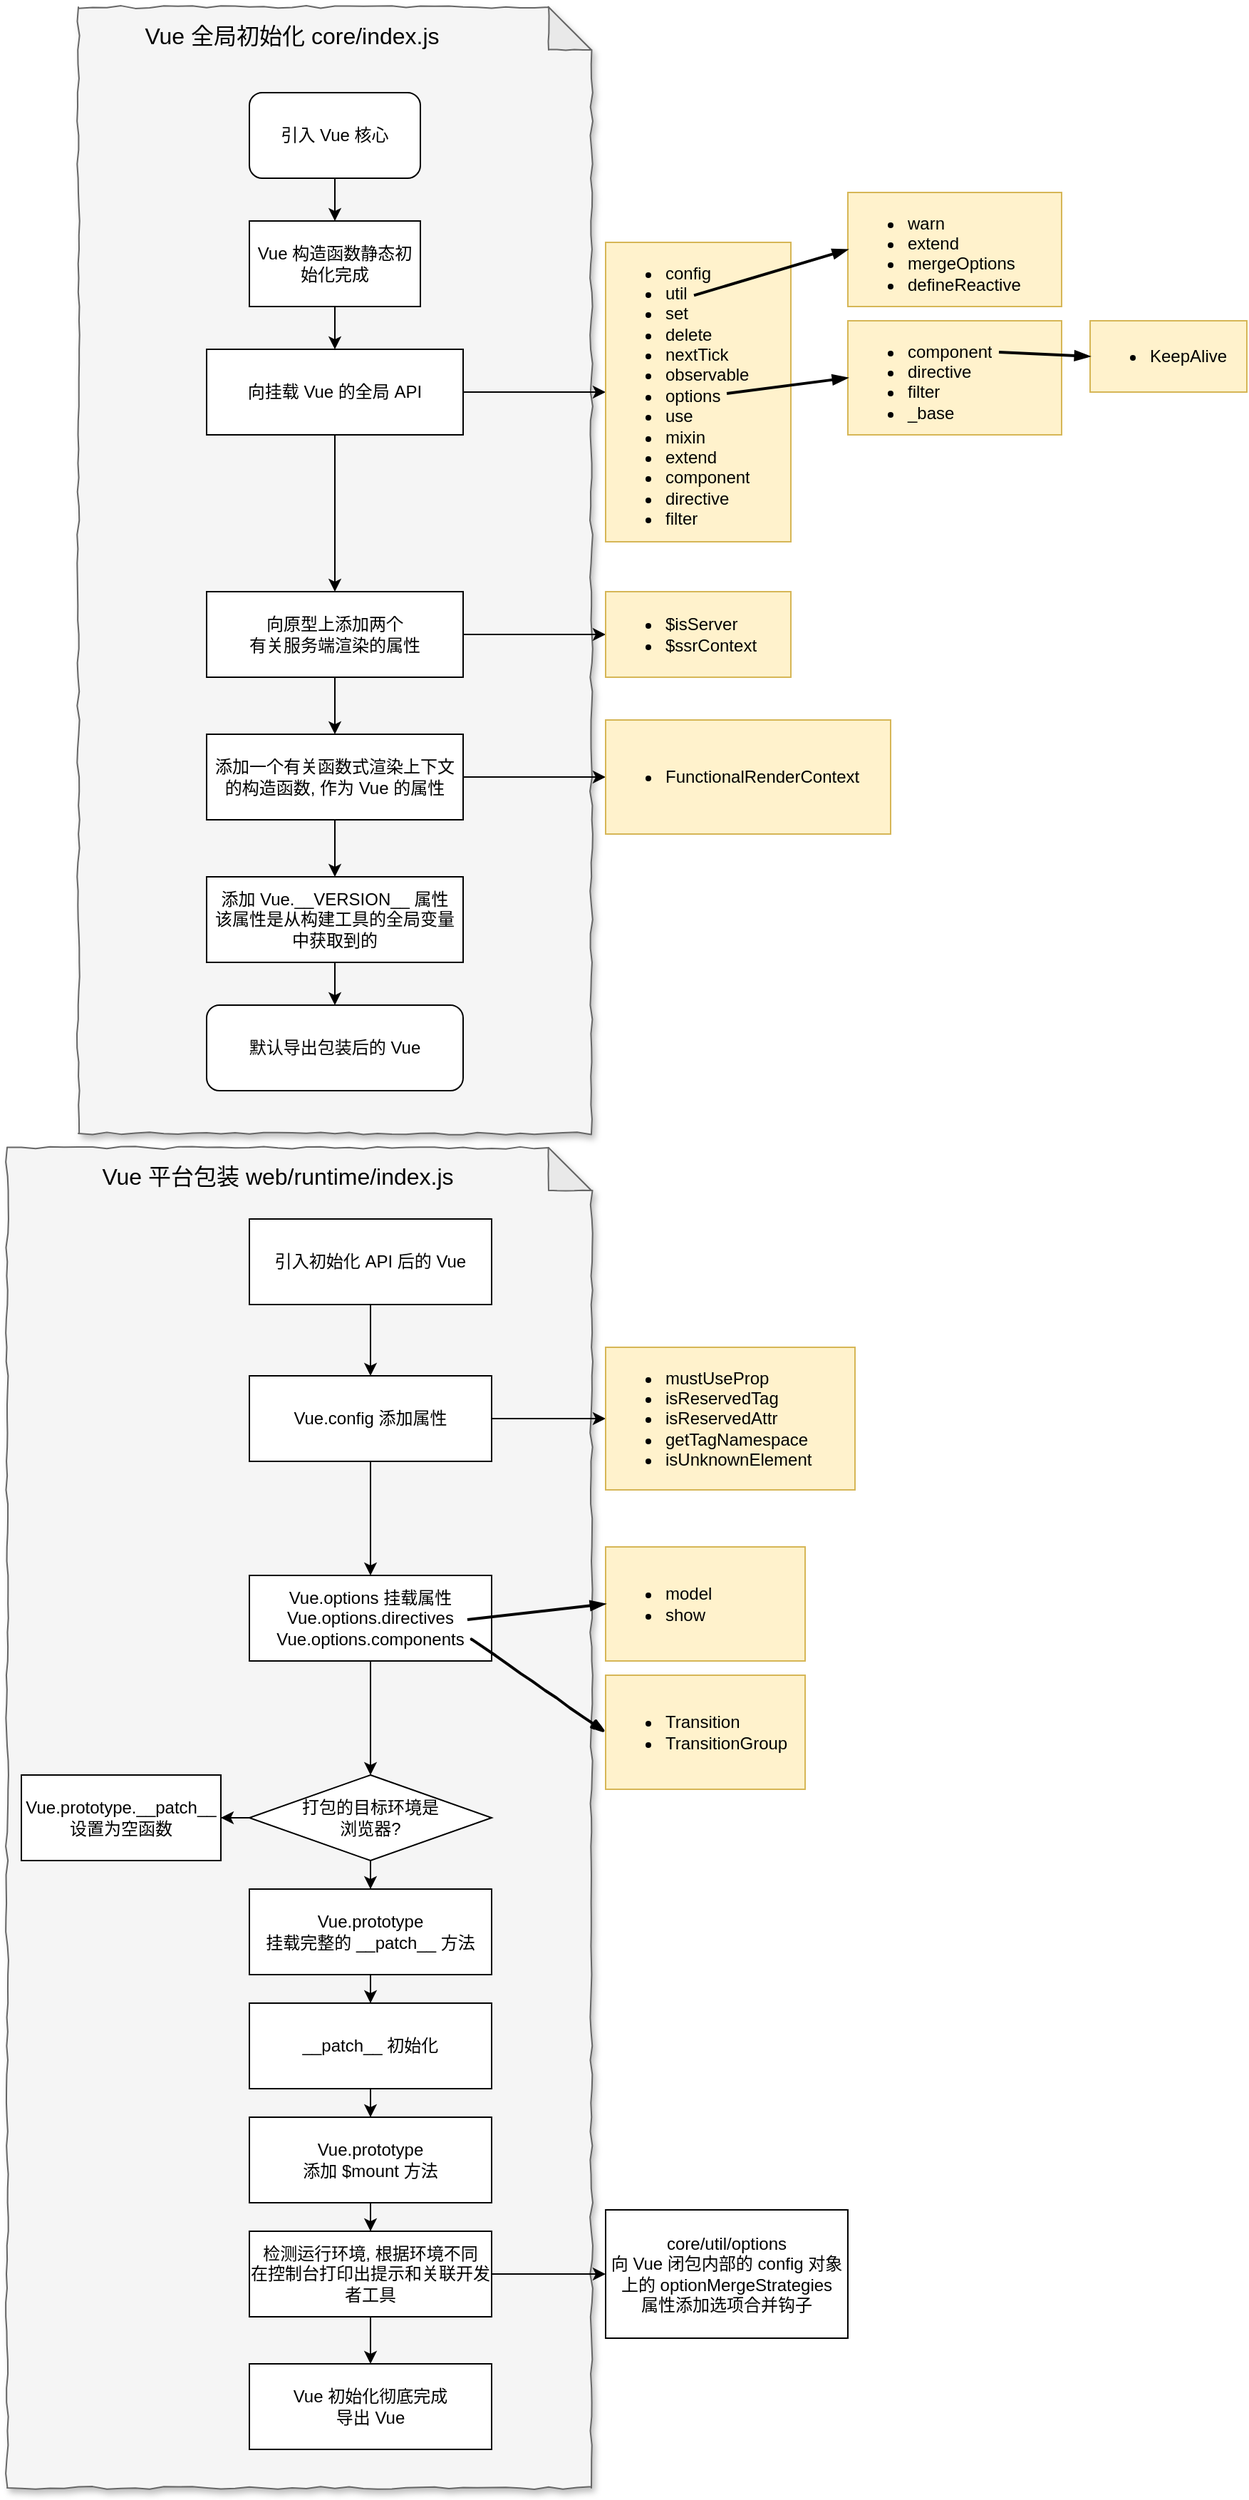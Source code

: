 <mxfile version="10.8.0" type="device"><diagram id="EUGXKhbJLsCIQeuZV-n6" name="第 1 页"><mxGraphModel dx="1823" dy="607" grid="1" gridSize="10" guides="1" tooltips="1" connect="1" arrows="1" fold="1" page="1" pageScale="1" pageWidth="827" pageHeight="1169" math="0" shadow="0"><root><mxCell id="0"/><mxCell id="1" parent="0"/><mxCell id="6ZQDnIGDNqatdGVycZ4d-1" value="" style="shape=note;whiteSpace=wrap;html=1;backgroundOutline=1;darkOpacity=0.05;shadow=1;comic=1;fillColor=#f5f5f5;strokeColor=#666666;fontColor=#333333;" parent="1" vertex="1"><mxGeometry x="30" y="40" width="360" height="790" as="geometry"/></mxCell><mxCell id="6ZQDnIGDNqatdGVycZ4d-2" value="&lt;font style=&quot;font-size: 16px&quot;&gt;Vue 全局初始化 core/index.js&lt;/font&gt;" style="text;html=1;strokeColor=none;fillColor=none;align=center;verticalAlign=middle;whiteSpace=wrap;rounded=0;shadow=1;comic=1;" parent="1" vertex="1"><mxGeometry x="50" y="50" width="260" height="20" as="geometry"/></mxCell><mxCell id="6ZQDnIGDNqatdGVycZ4d-9" value="" style="edgeStyle=orthogonalEdgeStyle;rounded=0;orthogonalLoop=1;jettySize=auto;html=1;" parent="1" source="6ZQDnIGDNqatdGVycZ4d-5" target="6ZQDnIGDNqatdGVycZ4d-8" edge="1"><mxGeometry relative="1" as="geometry"/></mxCell><mxCell id="6ZQDnIGDNqatdGVycZ4d-26" style="edgeStyle=orthogonalEdgeStyle;rounded=0;orthogonalLoop=1;jettySize=auto;html=1;entryX=0;entryY=0.5;entryDx=0;entryDy=0;" parent="1" source="6ZQDnIGDNqatdGVycZ4d-5" target="6ZQDnIGDNqatdGVycZ4d-25" edge="1"><mxGeometry relative="1" as="geometry"/></mxCell><mxCell id="6ZQDnIGDNqatdGVycZ4d-5" value="向挂载 Vue 的全局 API" style="rounded=0;whiteSpace=wrap;html=1;shadow=0;comic=0;" parent="1" vertex="1"><mxGeometry x="120" y="280" width="180" height="60" as="geometry"/></mxCell><mxCell id="6ZQDnIGDNqatdGVycZ4d-11" value="" style="edgeStyle=orthogonalEdgeStyle;rounded=0;orthogonalLoop=1;jettySize=auto;html=1;" parent="1" source="6ZQDnIGDNqatdGVycZ4d-8" target="6ZQDnIGDNqatdGVycZ4d-10" edge="1"><mxGeometry relative="1" as="geometry"/></mxCell><mxCell id="6ZQDnIGDNqatdGVycZ4d-39" style="edgeStyle=orthogonalEdgeStyle;rounded=0;comic=0;orthogonalLoop=1;jettySize=auto;html=1;entryX=0;entryY=0.5;entryDx=0;entryDy=0;" parent="1" source="6ZQDnIGDNqatdGVycZ4d-8" target="6ZQDnIGDNqatdGVycZ4d-38" edge="1"><mxGeometry relative="1" as="geometry"/></mxCell><mxCell id="6ZQDnIGDNqatdGVycZ4d-8" value="向原型上添加两个&lt;br&gt;有关服务端渲染的属性" style="rounded=0;whiteSpace=wrap;html=1;shadow=0;comic=0;" parent="1" vertex="1"><mxGeometry x="120" y="450" width="180" height="60" as="geometry"/></mxCell><mxCell id="6ZQDnIGDNqatdGVycZ4d-13" value="" style="edgeStyle=orthogonalEdgeStyle;rounded=0;orthogonalLoop=1;jettySize=auto;html=1;" parent="1" source="6ZQDnIGDNqatdGVycZ4d-10" target="6ZQDnIGDNqatdGVycZ4d-12" edge="1"><mxGeometry relative="1" as="geometry"/></mxCell><mxCell id="6ZQDnIGDNqatdGVycZ4d-43" style="edgeStyle=orthogonalEdgeStyle;rounded=0;comic=0;orthogonalLoop=1;jettySize=auto;html=1;entryX=0;entryY=0.5;entryDx=0;entryDy=0;" parent="1" source="6ZQDnIGDNqatdGVycZ4d-10" target="6ZQDnIGDNqatdGVycZ4d-42" edge="1"><mxGeometry relative="1" as="geometry"/></mxCell><mxCell id="6ZQDnIGDNqatdGVycZ4d-10" value="添加一个有关函数式渲染上下文的构造函数, 作为 Vue 的属性" style="rounded=0;whiteSpace=wrap;html=1;shadow=0;comic=0;" parent="1" vertex="1"><mxGeometry x="120" y="550" width="180" height="60" as="geometry"/></mxCell><mxCell id="6ZQDnIGDNqatdGVycZ4d-15" value="" style="edgeStyle=orthogonalEdgeStyle;rounded=0;orthogonalLoop=1;jettySize=auto;html=1;" parent="1" source="6ZQDnIGDNqatdGVycZ4d-12" target="6ZQDnIGDNqatdGVycZ4d-14" edge="1"><mxGeometry relative="1" as="geometry"/></mxCell><mxCell id="6ZQDnIGDNqatdGVycZ4d-12" value="添加 Vue.&lt;span&gt;__VERSION__ 属性&lt;br&gt;该属性是从构建工具的全局变量中获取到的&lt;br&gt;&lt;/span&gt;" style="rounded=0;whiteSpace=wrap;html=1;shadow=0;comic=0;" parent="1" vertex="1"><mxGeometry x="120" y="650" width="180" height="60" as="geometry"/></mxCell><mxCell id="6ZQDnIGDNqatdGVycZ4d-14" value="&lt;span&gt;默认导出包装后的 Vue&lt;br&gt;&lt;/span&gt;" style="rounded=1;whiteSpace=wrap;html=1;shadow=0;fontFamily=Helvetica;fontSize=12;fontColor=#000000;align=center;strokeColor=#000000;fillColor=#ffffff;" parent="1" vertex="1"><mxGeometry x="120" y="740" width="180" height="60" as="geometry"/></mxCell><mxCell id="6ZQDnIGDNqatdGVycZ4d-7" style="edgeStyle=orthogonalEdgeStyle;rounded=0;orthogonalLoop=1;jettySize=auto;html=1;entryX=0.5;entryY=0;entryDx=0;entryDy=0;" parent="1" source="6ZQDnIGDNqatdGVycZ4d-44" target="6ZQDnIGDNqatdGVycZ4d-5" edge="1"><mxGeometry relative="1" as="geometry"/></mxCell><mxCell id="6ZQDnIGDNqatdGVycZ4d-6" value="引入 Vue 核心" style="rounded=1;whiteSpace=wrap;html=1;shadow=0;comic=0;glass=0;" parent="1" vertex="1"><mxGeometry x="150" y="100" width="120" height="60" as="geometry"/></mxCell><mxCell id="6ZQDnIGDNqatdGVycZ4d-25" value="&lt;ul&gt;&lt;li&gt;config&lt;/li&gt;&lt;li&gt;util&lt;/li&gt;&lt;li&gt;set&lt;/li&gt;&lt;li&gt;delete&lt;/li&gt;&lt;li&gt;nextTick&lt;/li&gt;&lt;li&gt;&lt;div&gt;&lt;span&gt;observable&lt;/span&gt;&lt;/div&gt;&lt;/li&gt;&lt;li&gt;&lt;div&gt;&lt;span&gt;&lt;div&gt;&lt;span&gt;options&lt;/span&gt;&lt;/div&gt;&lt;/span&gt;&lt;/div&gt;&lt;/li&gt;&lt;li&gt;&lt;div&gt;&lt;span&gt;use&lt;/span&gt;&lt;/div&gt;&lt;/li&gt;&lt;li&gt;&lt;div&gt;&lt;span&gt;mixin&lt;/span&gt;&lt;/div&gt;&lt;/li&gt;&lt;li&gt;&lt;div&gt;&lt;span&gt;extend&lt;/span&gt;&lt;/div&gt;&lt;/li&gt;&lt;li&gt;&lt;div&gt;&lt;span&gt;component&lt;/span&gt;&lt;/div&gt;&lt;/li&gt;&lt;li&gt;&lt;div&gt;&lt;span&gt;&lt;div&gt;&lt;span&gt;directive&lt;/span&gt;&lt;/div&gt;&lt;/span&gt;&lt;/div&gt;&lt;/li&gt;&lt;li&gt;&lt;div&gt;&lt;span&gt;&lt;div&gt;&lt;span&gt;filter&lt;/span&gt;&lt;/div&gt;&lt;/span&gt;&lt;/div&gt;&lt;/li&gt;&lt;/ul&gt;" style="text;strokeColor=#d6b656;fillColor=#fff2cc;html=1;whiteSpace=wrap;verticalAlign=middle;overflow=hidden;rounded=0;shadow=0;glass=0;comic=0;" parent="1" vertex="1"><mxGeometry x="400" y="205" width="130" height="210" as="geometry"/></mxCell><mxCell id="6ZQDnIGDNqatdGVycZ4d-28" value="&lt;ul&gt;&lt;li&gt;&lt;div&gt;&lt;span&gt;warn&lt;/span&gt;&lt;/div&gt;&lt;/li&gt;&lt;li&gt;&lt;div&gt;&lt;span&gt;extend&lt;/span&gt;&lt;/div&gt;&lt;/li&gt;&lt;li&gt;&lt;div&gt;&lt;span&gt;&lt;div&gt;&lt;span&gt;mergeOptions&lt;/span&gt;&lt;/div&gt;&lt;/span&gt;&lt;/div&gt;&lt;/li&gt;&lt;li&gt;&lt;div&gt;&lt;span&gt;&lt;div&gt;&lt;span&gt;defineReactive&lt;/span&gt;&lt;/div&gt;&lt;/span&gt;&lt;/div&gt;&lt;/li&gt;&lt;/ul&gt;" style="text;strokeColor=#d6b656;fillColor=#fff2cc;html=1;whiteSpace=wrap;verticalAlign=middle;overflow=hidden;rounded=0;shadow=0;glass=0;comic=0;" parent="1" vertex="1"><mxGeometry x="570" y="170" width="150" height="80" as="geometry"/></mxCell><mxCell id="6ZQDnIGDNqatdGVycZ4d-30" value="&lt;ul&gt;&lt;li&gt;component&lt;br&gt;&lt;/li&gt;&lt;li&gt;directive&lt;br&gt;&lt;/li&gt;&lt;li&gt;filter&lt;/li&gt;&lt;li&gt;_base&lt;/li&gt;&lt;/ul&gt;" style="text;strokeColor=#d6b656;fillColor=#fff2cc;html=1;whiteSpace=wrap;verticalAlign=middle;overflow=hidden;rounded=0;shadow=0;glass=0;comic=0;" parent="1" vertex="1"><mxGeometry x="570" y="260" width="150" height="80" as="geometry"/></mxCell><mxCell id="6ZQDnIGDNqatdGVycZ4d-34" value="" style="rounded=0;comic=0;strokeWidth=2;endArrow=blockThin;html=1;fontFamily=Comic Sans MS;fontStyle=1;exitX=0.477;exitY=0.177;exitDx=0;exitDy=0;exitPerimeter=0;entryX=0;entryY=0.5;entryDx=0;entryDy=0;" parent="1" source="6ZQDnIGDNqatdGVycZ4d-25" target="6ZQDnIGDNqatdGVycZ4d-28" edge="1"><mxGeometry width="50" height="50" relative="1" as="geometry"><mxPoint x="540" y="180" as="sourcePoint"/><mxPoint x="590" y="130" as="targetPoint"/></mxGeometry></mxCell><mxCell id="6ZQDnIGDNqatdGVycZ4d-36" value="" style="rounded=0;comic=0;strokeWidth=2;endArrow=blockThin;html=1;fontFamily=Comic Sans MS;fontStyle=1;entryX=0;entryY=0.5;entryDx=0;entryDy=0;exitX=0.654;exitY=0.505;exitDx=0;exitDy=0;exitPerimeter=0;" parent="1" source="6ZQDnIGDNqatdGVycZ4d-25" target="6ZQDnIGDNqatdGVycZ4d-30" edge="1"><mxGeometry width="50" height="50" relative="1" as="geometry"><mxPoint x="430" y="510" as="sourcePoint"/><mxPoint x="460" y="450" as="targetPoint"/></mxGeometry></mxCell><mxCell id="6ZQDnIGDNqatdGVycZ4d-38" value="&lt;ul&gt;&lt;li&gt;&lt;div&gt;&lt;span&gt;$isServer&lt;/span&gt;&lt;/div&gt;&lt;/li&gt;&lt;li&gt;&lt;div&gt;&lt;span&gt;&lt;div&gt;&lt;span&gt;$ssrContext&lt;/span&gt;&lt;/div&gt;&lt;/span&gt;&lt;/div&gt;&lt;/li&gt;&lt;/ul&gt;" style="text;strokeColor=#d6b656;fillColor=#fff2cc;html=1;whiteSpace=wrap;verticalAlign=middle;overflow=hidden;rounded=0;shadow=0;glass=0;comic=0;" parent="1" vertex="1"><mxGeometry x="400" y="450" width="130" height="60" as="geometry"/></mxCell><mxCell id="6ZQDnIGDNqatdGVycZ4d-42" value="&lt;ul&gt;&lt;li&gt;&lt;div&gt;&lt;span&gt;FunctionalRenderContext&lt;/span&gt;&lt;/div&gt;&lt;/li&gt;&lt;/ul&gt;" style="text;strokeColor=#d6b656;fillColor=#fff2cc;html=1;whiteSpace=wrap;verticalAlign=middle;overflow=hidden;rounded=0;shadow=0;glass=0;comic=0;" parent="1" vertex="1"><mxGeometry x="400" y="540" width="200" height="80" as="geometry"/></mxCell><mxCell id="6ZQDnIGDNqatdGVycZ4d-44" value="Vue 构造函数静态初始化完成" style="rounded=0;whiteSpace=wrap;html=1;shadow=0;glass=0;comic=0;" parent="1" vertex="1"><mxGeometry x="150" y="190" width="120" height="60" as="geometry"/></mxCell><mxCell id="6ZQDnIGDNqatdGVycZ4d-45" style="edgeStyle=orthogonalEdgeStyle;rounded=0;orthogonalLoop=1;jettySize=auto;html=1;entryX=0.5;entryY=0;entryDx=0;entryDy=0;" parent="1" source="6ZQDnIGDNqatdGVycZ4d-6" target="6ZQDnIGDNqatdGVycZ4d-44" edge="1"><mxGeometry relative="1" as="geometry"><mxPoint x="210" y="180" as="sourcePoint"/><mxPoint x="210" y="280" as="targetPoint"/></mxGeometry></mxCell><mxCell id="8zA_iHU6SG1X8KaoYcZr-1" value="" style="shape=note;whiteSpace=wrap;html=1;backgroundOutline=1;darkOpacity=0.05;shadow=1;comic=1;fillColor=#f5f5f5;strokeColor=#666666;fontColor=#333333;" parent="1" vertex="1"><mxGeometry x="-20" y="840" width="410" height="940" as="geometry"/></mxCell><mxCell id="8zA_iHU6SG1X8KaoYcZr-2" value="&lt;font style=&quot;font-size: 16px&quot;&gt;Vue 平台包装 web/runtime/index.js&lt;/font&gt;" style="text;html=1;strokeColor=none;fillColor=none;align=center;verticalAlign=middle;whiteSpace=wrap;rounded=0;shadow=0;glass=0;comic=0;" parent="1" vertex="1"><mxGeometry x="30" y="850" width="280" height="20" as="geometry"/></mxCell><mxCell id="8zA_iHU6SG1X8KaoYcZr-5" value="" style="edgeStyle=orthogonalEdgeStyle;rounded=0;comic=0;orthogonalLoop=1;jettySize=auto;html=1;" parent="1" source="8zA_iHU6SG1X8KaoYcZr-3" target="8zA_iHU6SG1X8KaoYcZr-4" edge="1"><mxGeometry relative="1" as="geometry"/></mxCell><mxCell id="8zA_iHU6SG1X8KaoYcZr-3" value="引入初始化 API 后的 Vue" style="rounded=0;whiteSpace=wrap;html=1;shadow=0;glass=0;comic=0;" parent="1" vertex="1"><mxGeometry x="150" y="890" width="170" height="60" as="geometry"/></mxCell><mxCell id="8zA_iHU6SG1X8KaoYcZr-7" value="" style="edgeStyle=orthogonalEdgeStyle;rounded=0;comic=0;orthogonalLoop=1;jettySize=auto;html=1;" parent="1" source="8zA_iHU6SG1X8KaoYcZr-4" target="8zA_iHU6SG1X8KaoYcZr-6" edge="1"><mxGeometry relative="1" as="geometry"/></mxCell><mxCell id="nS1IAn5zacxKNM3KwsC0-4" style="edgeStyle=orthogonalEdgeStyle;rounded=0;orthogonalLoop=1;jettySize=auto;html=1;entryX=0;entryY=0.5;entryDx=0;entryDy=0;" parent="1" source="8zA_iHU6SG1X8KaoYcZr-4" target="nS1IAn5zacxKNM3KwsC0-1" edge="1"><mxGeometry relative="1" as="geometry"/></mxCell><mxCell id="8zA_iHU6SG1X8KaoYcZr-4" value="Vue.config 添加属性" style="rounded=0;whiteSpace=wrap;html=1;shadow=0;glass=0;comic=0;" parent="1" vertex="1"><mxGeometry x="150" y="1000" width="170" height="60" as="geometry"/></mxCell><mxCell id="8zA_iHU6SG1X8KaoYcZr-9" value="" style="edgeStyle=orthogonalEdgeStyle;rounded=0;comic=0;orthogonalLoop=1;jettySize=auto;html=1;" parent="1" source="8zA_iHU6SG1X8KaoYcZr-6" target="8zA_iHU6SG1X8KaoYcZr-8" edge="1"><mxGeometry relative="1" as="geometry"/></mxCell><mxCell id="8zA_iHU6SG1X8KaoYcZr-6" value="Vue.options 挂载属性&lt;br&gt;&lt;div&gt;&lt;span&gt;Vue&lt;/span&gt;&lt;span&gt;.&lt;/span&gt;&lt;span&gt;options&lt;/span&gt;&lt;span&gt;.&lt;/span&gt;&lt;span&gt;directives&lt;/span&gt;&lt;/div&gt;&lt;div&gt;&lt;div&gt;&lt;span&gt;Vue&lt;/span&gt;&lt;span&gt;.&lt;/span&gt;&lt;span&gt;options&lt;/span&gt;&lt;span&gt;.&lt;/span&gt;&lt;span&gt;components&lt;/span&gt;&lt;/div&gt;&lt;/div&gt;" style="rounded=0;whiteSpace=wrap;html=1;shadow=0;glass=0;comic=0;" parent="1" vertex="1"><mxGeometry x="150" y="1140" width="170" height="60" as="geometry"/></mxCell><mxCell id="nS1IAn5zacxKNM3KwsC0-10" value="" style="edgeStyle=orthogonalEdgeStyle;rounded=0;comic=0;orthogonalLoop=1;jettySize=auto;html=1;" parent="1" source="8zA_iHU6SG1X8KaoYcZr-8" target="nS1IAn5zacxKNM3KwsC0-9" edge="1"><mxGeometry relative="1" as="geometry"/></mxCell><mxCell id="nS1IAn5zacxKNM3KwsC0-12" value="" style="edgeStyle=orthogonalEdgeStyle;rounded=0;comic=0;orthogonalLoop=1;jettySize=auto;html=1;" parent="1" source="8zA_iHU6SG1X8KaoYcZr-8" target="nS1IAn5zacxKNM3KwsC0-11" edge="1"><mxGeometry relative="1" as="geometry"/></mxCell><mxCell id="8zA_iHU6SG1X8KaoYcZr-8" value="打包的目标环境是&lt;br&gt;浏览器?&lt;br&gt;" style="rhombus;whiteSpace=wrap;html=1;shadow=0;fontFamily=Helvetica;fontSize=12;fontColor=#000000;align=center;strokeColor=#000000;fillColor=#ffffff;" parent="1" vertex="1"><mxGeometry x="150" y="1280" width="170" height="60" as="geometry"/></mxCell><mxCell id="nS1IAn5zacxKNM3KwsC0-11" value="Vue.prototype.&lt;span&gt;__patch__&lt;br&gt;设置为空函数&lt;br&gt;&lt;/span&gt;" style="rounded=0;whiteSpace=wrap;html=1;shadow=0;fontFamily=Helvetica;fontSize=12;fontColor=#000000;align=center;strokeColor=#000000;fillColor=#ffffff;" parent="1" vertex="1"><mxGeometry x="-10" y="1280" width="140" height="60" as="geometry"/></mxCell><mxCell id="nS1IAn5zacxKNM3KwsC0-14" value="" style="edgeStyle=orthogonalEdgeStyle;rounded=0;comic=0;orthogonalLoop=1;jettySize=auto;html=1;" parent="1" source="nS1IAn5zacxKNM3KwsC0-9" target="nS1IAn5zacxKNM3KwsC0-13" edge="1"><mxGeometry relative="1" as="geometry"/></mxCell><mxCell id="nS1IAn5zacxKNM3KwsC0-9" value="Vue.prototype&lt;br&gt;挂载完整的&amp;nbsp;&lt;span&gt;__patch__&lt;/span&gt;&lt;span&gt;&amp;nbsp;方法&lt;/span&gt;&lt;br&gt;" style="rounded=0;whiteSpace=wrap;html=1;shadow=0;fontFamily=Helvetica;fontSize=12;fontColor=#000000;align=center;strokeColor=#000000;fillColor=#ffffff;" parent="1" vertex="1"><mxGeometry x="150" y="1360" width="170" height="60" as="geometry"/></mxCell><mxCell id="nS1IAn5zacxKNM3KwsC0-16" value="" style="edgeStyle=orthogonalEdgeStyle;rounded=0;comic=0;orthogonalLoop=1;jettySize=auto;html=1;" parent="1" source="nS1IAn5zacxKNM3KwsC0-13" target="nS1IAn5zacxKNM3KwsC0-15" edge="1"><mxGeometry relative="1" as="geometry"/></mxCell><mxCell id="nS1IAn5zacxKNM3KwsC0-13" value="__patch__ 初始化&lt;br&gt;" style="rounded=0;whiteSpace=wrap;html=1;shadow=0;fontFamily=Helvetica;fontSize=12;fontColor=#000000;align=center;strokeColor=#000000;fillColor=#ffffff;" parent="1" vertex="1"><mxGeometry x="150" y="1440" width="170" height="60" as="geometry"/></mxCell><mxCell id="nS1IAn5zacxKNM3KwsC0-18" value="" style="edgeStyle=orthogonalEdgeStyle;rounded=0;comic=0;orthogonalLoop=1;jettySize=auto;html=1;" parent="1" source="nS1IAn5zacxKNM3KwsC0-15" target="nS1IAn5zacxKNM3KwsC0-17" edge="1"><mxGeometry relative="1" as="geometry"/></mxCell><mxCell id="nS1IAn5zacxKNM3KwsC0-15" value="Vue.prototype&lt;br&gt;添加 $mount 方法&lt;br&gt;" style="rounded=0;whiteSpace=wrap;html=1;shadow=0;fontFamily=Helvetica;fontSize=12;fontColor=#000000;align=center;strokeColor=#000000;fillColor=#ffffff;" parent="1" vertex="1"><mxGeometry x="150" y="1520" width="170" height="60" as="geometry"/></mxCell><mxCell id="nS1IAn5zacxKNM3KwsC0-20" value="" style="edgeStyle=orthogonalEdgeStyle;rounded=0;comic=0;orthogonalLoop=1;jettySize=auto;html=1;" parent="1" source="nS1IAn5zacxKNM3KwsC0-17" target="nS1IAn5zacxKNM3KwsC0-19" edge="1"><mxGeometry relative="1" as="geometry"/></mxCell><mxCell id="zFOd7AiJxXQhBXRwstqS-3" style="edgeStyle=orthogonalEdgeStyle;rounded=0;orthogonalLoop=1;jettySize=auto;html=1;entryX=0;entryY=0.5;entryDx=0;entryDy=0;" edge="1" parent="1" source="nS1IAn5zacxKNM3KwsC0-17" target="zFOd7AiJxXQhBXRwstqS-1"><mxGeometry relative="1" as="geometry"/></mxCell><mxCell id="nS1IAn5zacxKNM3KwsC0-17" value="检测运行环境, 根据环境不同&lt;br&gt;在控制台打印出提示和关联开发者工具&lt;br&gt;" style="rounded=0;whiteSpace=wrap;html=1;shadow=0;fontFamily=Helvetica;fontSize=12;fontColor=#000000;align=center;strokeColor=#000000;fillColor=#ffffff;" parent="1" vertex="1"><mxGeometry x="150" y="1600" width="170" height="60" as="geometry"/></mxCell><mxCell id="zFOd7AiJxXQhBXRwstqS-1" value="core/util/options&lt;br&gt;向 Vue 闭包内部的 config 对象上的&amp;nbsp;&lt;span&gt;optionMergeStrategies&lt;/span&gt;&lt;br&gt;属性添加选项合并钩子&lt;br&gt;" style="rounded=0;whiteSpace=wrap;html=1;shadow=0;fontFamily=Helvetica;fontSize=12;fontColor=#000000;align=center;strokeColor=#000000;fillColor=#ffffff;" vertex="1" parent="1"><mxGeometry x="400" y="1585" width="170" height="90" as="geometry"/></mxCell><mxCell id="nS1IAn5zacxKNM3KwsC0-19" value="Vue 初始化彻底完成&lt;br&gt;导出 Vue&lt;br&gt;" style="rounded=0;whiteSpace=wrap;html=1;shadow=0;fontFamily=Helvetica;fontSize=12;fontColor=#000000;align=center;strokeColor=#000000;fillColor=#ffffff;" parent="1" vertex="1"><mxGeometry x="150" y="1693" width="170" height="60" as="geometry"/></mxCell><mxCell id="nS1IAn5zacxKNM3KwsC0-1" value="&lt;ul&gt;&lt;li&gt;&lt;div&gt;&lt;span&gt;mustUseProp&lt;/span&gt;&lt;/div&gt;&lt;/li&gt;&lt;li&gt;&lt;div&gt;&lt;span&gt;&lt;div&gt;&lt;span&gt;isReservedTag&lt;/span&gt;&lt;/div&gt;&lt;/span&gt;&lt;/div&gt;&lt;/li&gt;&lt;li&gt;&lt;div&gt;&lt;span&gt;&lt;div&gt;&lt;span&gt;isReservedAttr&lt;/span&gt;&lt;/div&gt;&lt;/span&gt;&lt;/div&gt;&lt;/li&gt;&lt;li&gt;&lt;div&gt;&lt;span&gt;&lt;div&gt;&lt;span&gt;getTagNamespace&lt;/span&gt;&lt;/div&gt;&lt;/span&gt;&lt;/div&gt;&lt;/li&gt;&lt;li&gt;&lt;div&gt;&lt;span&gt;&lt;div&gt;&lt;span&gt;isUnknownElement&lt;/span&gt;&lt;/div&gt;&lt;/span&gt;&lt;/div&gt;&lt;/li&gt;&lt;/ul&gt;" style="text;strokeColor=#d6b656;fillColor=#fff2cc;html=1;whiteSpace=wrap;verticalAlign=middle;overflow=hidden;" parent="1" vertex="1"><mxGeometry x="400" y="980" width="175" height="100" as="geometry"/></mxCell><mxCell id="nS1IAn5zacxKNM3KwsC0-2" value="&lt;ul&gt;&lt;li&gt;model&lt;/li&gt;&lt;li&gt;show&lt;/li&gt;&lt;/ul&gt;" style="text;strokeColor=#d6b656;fillColor=#fff2cc;html=1;whiteSpace=wrap;verticalAlign=middle;overflow=hidden;" parent="1" vertex="1"><mxGeometry x="400" y="1120" width="140" height="80" as="geometry"/></mxCell><mxCell id="nS1IAn5zacxKNM3KwsC0-3" value="&lt;ul&gt;&lt;li&gt;&lt;div&gt;&lt;span&gt;Transition&lt;/span&gt;&lt;/div&gt;&lt;/li&gt;&lt;li&gt;&lt;div&gt;&lt;span&gt;&lt;div&gt;&lt;span&gt;TransitionGroup&lt;/span&gt;&lt;/div&gt;&lt;/span&gt;&lt;/div&gt;&lt;/li&gt;&lt;/ul&gt;" style="text;strokeColor=#d6b656;fillColor=#fff2cc;html=1;whiteSpace=wrap;verticalAlign=middle;overflow=hidden;" parent="1" vertex="1"><mxGeometry x="400" y="1210" width="140" height="80" as="geometry"/></mxCell><mxCell id="nS1IAn5zacxKNM3KwsC0-7" value="" style="rounded=0;comic=0;strokeWidth=2;endArrow=blockThin;html=1;fontFamily=Comic Sans MS;fontStyle=1;exitX=0.9;exitY=0.517;exitDx=0;exitDy=0;exitPerimeter=0;entryX=0;entryY=0.5;entryDx=0;entryDy=0;" parent="1" source="8zA_iHU6SG1X8KaoYcZr-6" target="nS1IAn5zacxKNM3KwsC0-2" edge="1"><mxGeometry width="50" height="50" relative="1" as="geometry"><mxPoint x="360" y="1170" as="sourcePoint"/><mxPoint x="410" y="1120" as="targetPoint"/></mxGeometry></mxCell><mxCell id="nS1IAn5zacxKNM3KwsC0-8" value="" style="rounded=0;comic=1;strokeWidth=2;endArrow=blockThin;html=1;fontFamily=Comic Sans MS;fontStyle=1;exitX=0.918;exitY=0.75;exitDx=0;exitDy=0;exitPerimeter=0;entryX=0;entryY=0.5;entryDx=0;entryDy=0;" parent="1" source="8zA_iHU6SG1X8KaoYcZr-6" target="nS1IAn5zacxKNM3KwsC0-3" edge="1"><mxGeometry width="50" height="50" relative="1" as="geometry"><mxPoint x="390" y="1380" as="sourcePoint"/><mxPoint x="440" y="1330" as="targetPoint"/></mxGeometry></mxCell><mxCell id="nS1IAn5zacxKNM3KwsC0-21" value="&lt;ul&gt;&lt;li&gt;&lt;div&gt;&lt;span&gt;KeepAlive&lt;/span&gt;&lt;/div&gt;&lt;/li&gt;&lt;/ul&gt;" style="text;strokeColor=#d6b656;fillColor=#fff2cc;html=1;whiteSpace=wrap;verticalAlign=middle;overflow=hidden;" parent="1" vertex="1"><mxGeometry x="740" y="260" width="110" height="50" as="geometry"/></mxCell><mxCell id="nS1IAn5zacxKNM3KwsC0-22" value="" style="rounded=0;comic=0;strokeWidth=2;endArrow=blockThin;html=1;fontFamily=Comic Sans MS;fontStyle=1;entryX=0;entryY=0.5;entryDx=0;entryDy=0;" parent="1" target="nS1IAn5zacxKNM3KwsC0-21" edge="1"><mxGeometry width="50" height="50" relative="1" as="geometry"><mxPoint x="676" y="282" as="sourcePoint"/><mxPoint x="820" y="370" as="targetPoint"/></mxGeometry></mxCell></root></mxGraphModel></diagram><diagram id="b8nniJbK0icg2W5BGOMs" name="第 2 页"><mxGraphModel dx="996" dy="605" grid="1" gridSize="10" guides="1" tooltips="1" connect="1" arrows="1" fold="1" page="1" pageScale="1" pageWidth="827" pageHeight="1169" math="0" shadow="0"><root><mxCell id="ZW7B5s6HF1dV8qkdzO9k-0"/><mxCell id="ZW7B5s6HF1dV8qkdzO9k-1" parent="ZW7B5s6HF1dV8qkdzO9k-0"/></root></mxGraphModel></diagram></mxfile>